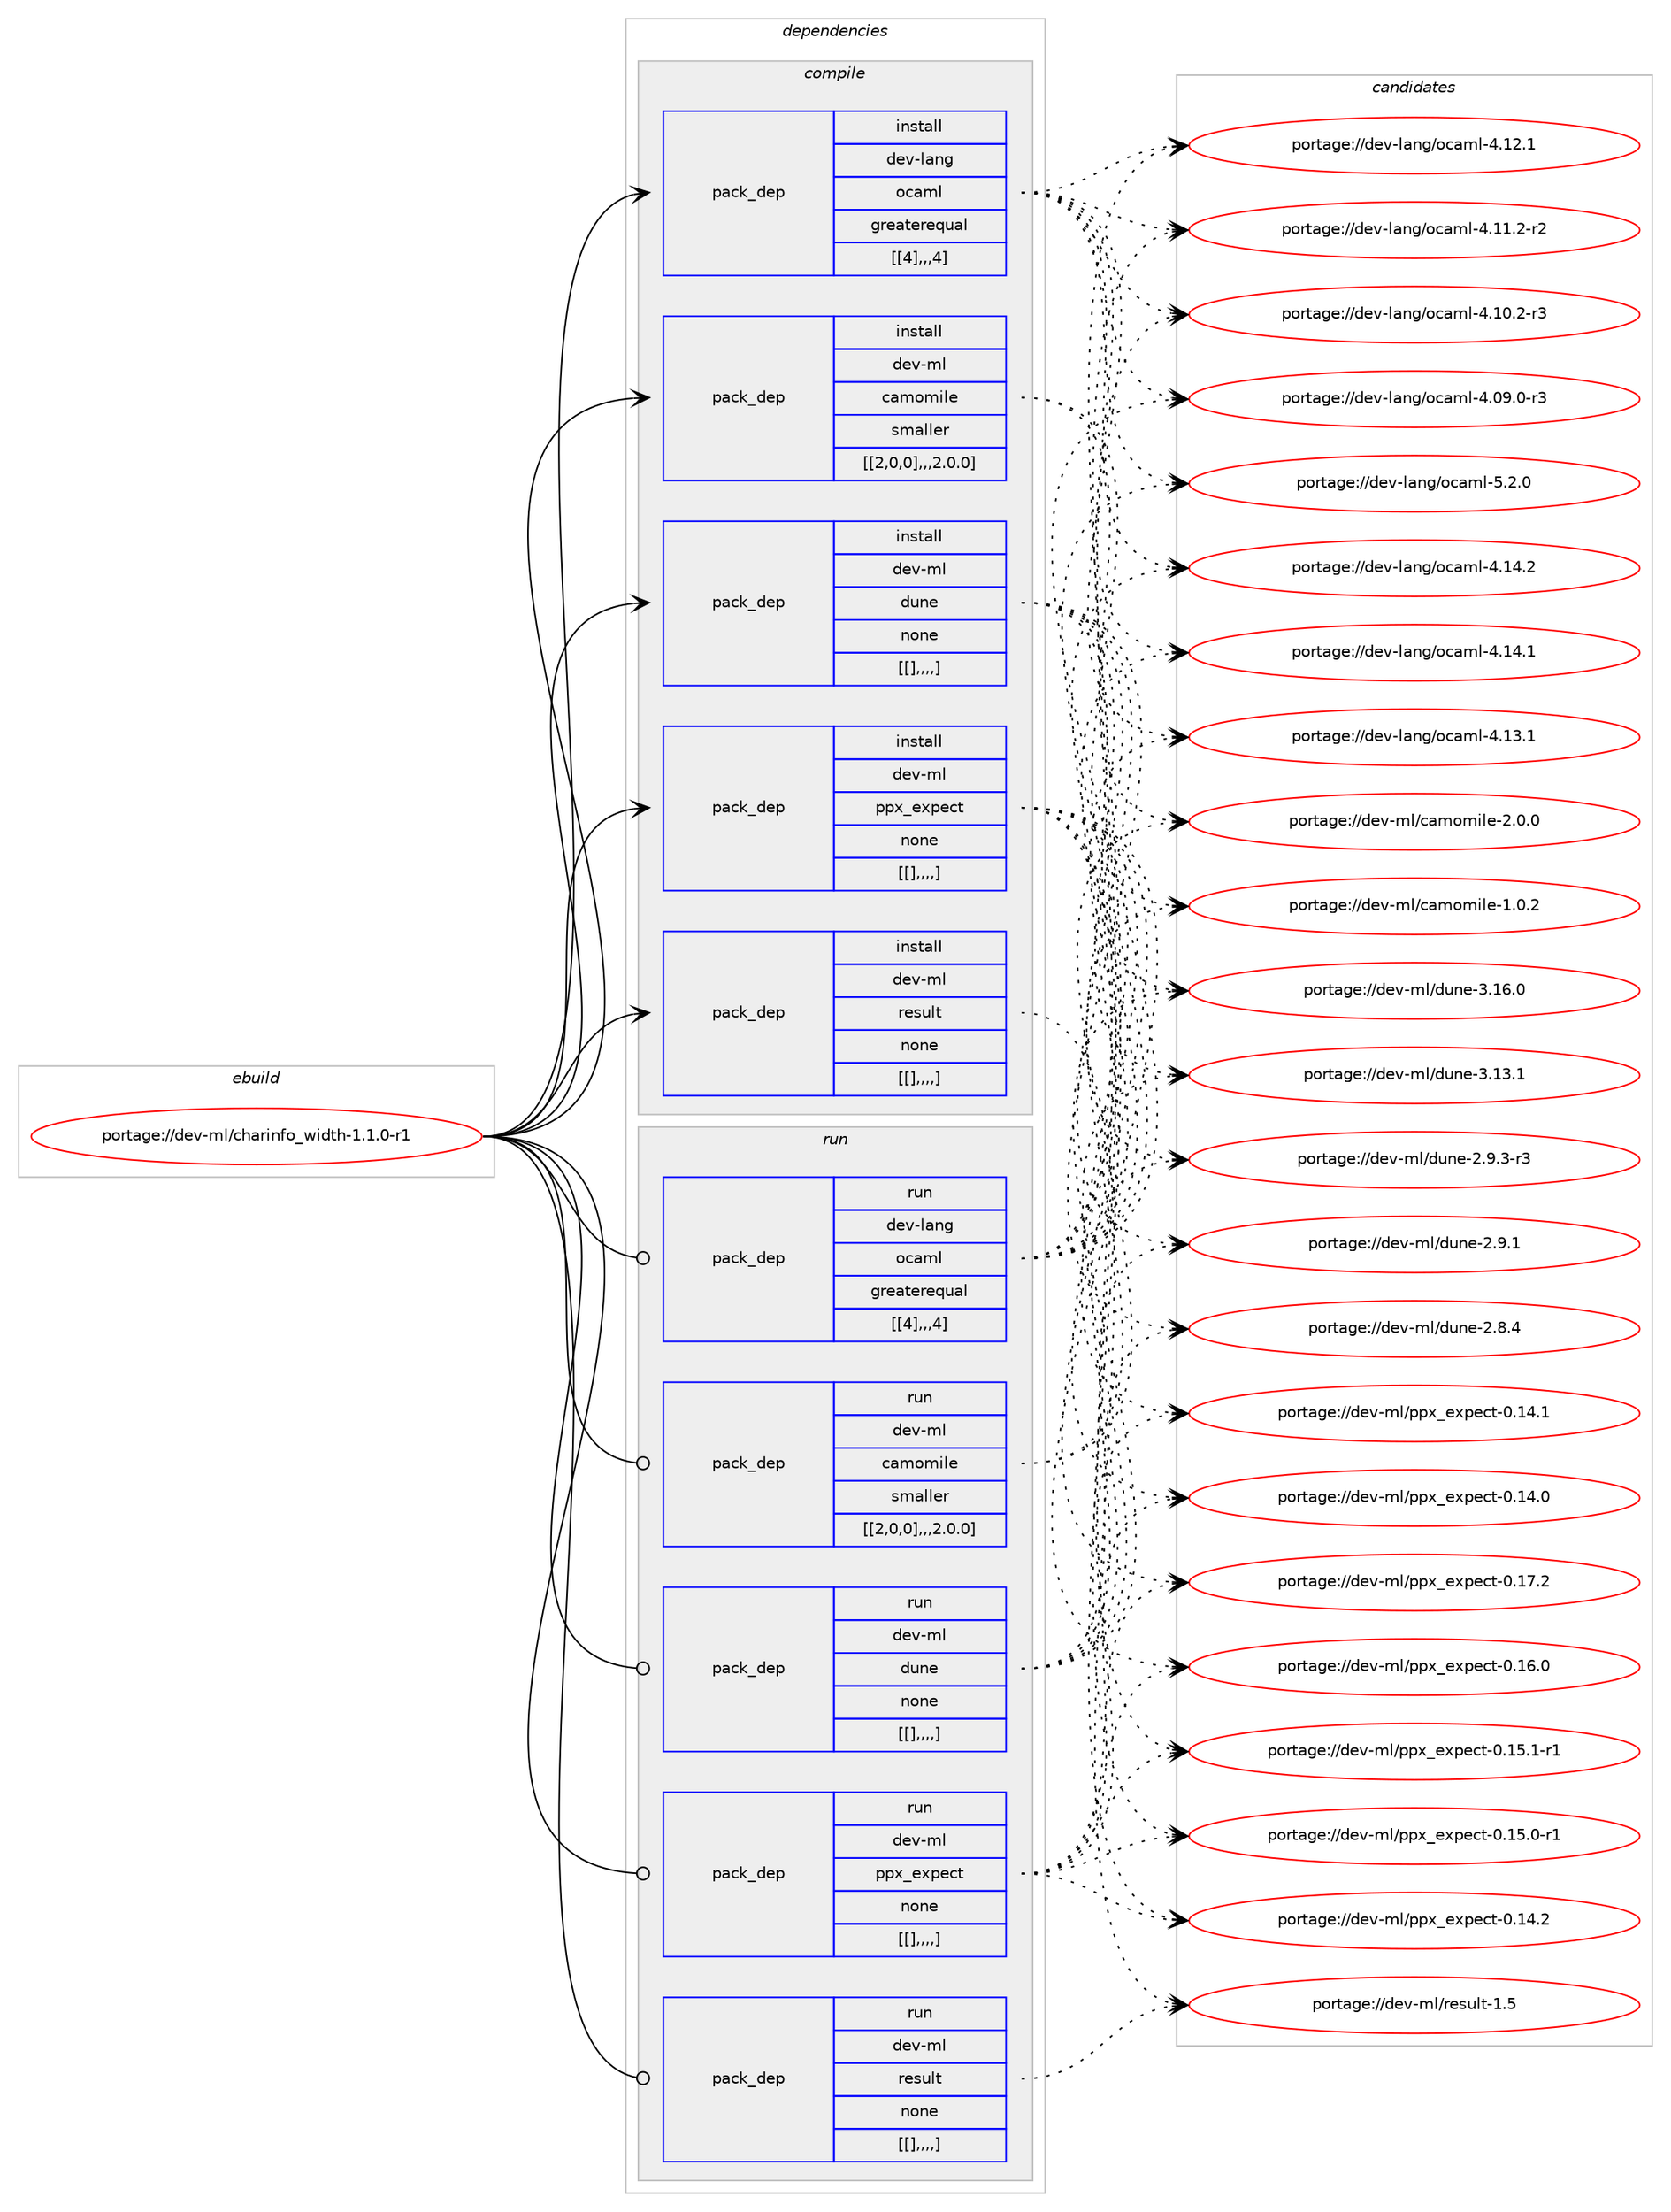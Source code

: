 digraph prolog {

# *************
# Graph options
# *************

newrank=true;
concentrate=true;
compound=true;
graph [rankdir=LR,fontname=Helvetica,fontsize=10,ranksep=1.5];#, ranksep=2.5, nodesep=0.2];
edge  [arrowhead=vee];
node  [fontname=Helvetica,fontsize=10];

# **********
# The ebuild
# **********

subgraph cluster_leftcol {
color=gray;
label=<<i>ebuild</i>>;
id [label="portage://dev-ml/charinfo_width-1.1.0-r1", color=red, width=4, href="../dev-ml/charinfo_width-1.1.0-r1.svg"];
}

# ****************
# The dependencies
# ****************

subgraph cluster_midcol {
color=gray;
label=<<i>dependencies</i>>;
subgraph cluster_compile {
fillcolor="#eeeeee";
style=filled;
label=<<i>compile</i>>;
subgraph pack89419 {
dependency121758 [label=<<TABLE BORDER="0" CELLBORDER="1" CELLSPACING="0" CELLPADDING="4" WIDTH="220"><TR><TD ROWSPAN="6" CELLPADDING="30">pack_dep</TD></TR><TR><TD WIDTH="110">install</TD></TR><TR><TD>dev-lang</TD></TR><TR><TD>ocaml</TD></TR><TR><TD>greaterequal</TD></TR><TR><TD>[[4],,,4]</TD></TR></TABLE>>, shape=none, color=blue];
}
id:e -> dependency121758:w [weight=20,style="solid",arrowhead="vee"];
subgraph pack89439 {
dependency121779 [label=<<TABLE BORDER="0" CELLBORDER="1" CELLSPACING="0" CELLPADDING="4" WIDTH="220"><TR><TD ROWSPAN="6" CELLPADDING="30">pack_dep</TD></TR><TR><TD WIDTH="110">install</TD></TR><TR><TD>dev-ml</TD></TR><TR><TD>camomile</TD></TR><TR><TD>smaller</TD></TR><TR><TD>[[2,0,0],,,2.0.0]</TD></TR></TABLE>>, shape=none, color=blue];
}
id:e -> dependency121779:w [weight=20,style="solid",arrowhead="vee"];
subgraph pack89480 {
dependency121829 [label=<<TABLE BORDER="0" CELLBORDER="1" CELLSPACING="0" CELLPADDING="4" WIDTH="220"><TR><TD ROWSPAN="6" CELLPADDING="30">pack_dep</TD></TR><TR><TD WIDTH="110">install</TD></TR><TR><TD>dev-ml</TD></TR><TR><TD>dune</TD></TR><TR><TD>none</TD></TR><TR><TD>[[],,,,]</TD></TR></TABLE>>, shape=none, color=blue];
}
id:e -> dependency121829:w [weight=20,style="solid",arrowhead="vee"];
subgraph pack89496 {
dependency121877 [label=<<TABLE BORDER="0" CELLBORDER="1" CELLSPACING="0" CELLPADDING="4" WIDTH="220"><TR><TD ROWSPAN="6" CELLPADDING="30">pack_dep</TD></TR><TR><TD WIDTH="110">install</TD></TR><TR><TD>dev-ml</TD></TR><TR><TD>ppx_expect</TD></TR><TR><TD>none</TD></TR><TR><TD>[[],,,,]</TD></TR></TABLE>>, shape=none, color=blue];
}
id:e -> dependency121877:w [weight=20,style="solid",arrowhead="vee"];
subgraph pack89558 {
dependency121910 [label=<<TABLE BORDER="0" CELLBORDER="1" CELLSPACING="0" CELLPADDING="4" WIDTH="220"><TR><TD ROWSPAN="6" CELLPADDING="30">pack_dep</TD></TR><TR><TD WIDTH="110">install</TD></TR><TR><TD>dev-ml</TD></TR><TR><TD>result</TD></TR><TR><TD>none</TD></TR><TR><TD>[[],,,,]</TD></TR></TABLE>>, shape=none, color=blue];
}
id:e -> dependency121910:w [weight=20,style="solid",arrowhead="vee"];
}
subgraph cluster_compileandrun {
fillcolor="#eeeeee";
style=filled;
label=<<i>compile and run</i>>;
}
subgraph cluster_run {
fillcolor="#eeeeee";
style=filled;
label=<<i>run</i>>;
subgraph pack89593 {
dependency121932 [label=<<TABLE BORDER="0" CELLBORDER="1" CELLSPACING="0" CELLPADDING="4" WIDTH="220"><TR><TD ROWSPAN="6" CELLPADDING="30">pack_dep</TD></TR><TR><TD WIDTH="110">run</TD></TR><TR><TD>dev-lang</TD></TR><TR><TD>ocaml</TD></TR><TR><TD>greaterequal</TD></TR><TR><TD>[[4],,,4]</TD></TR></TABLE>>, shape=none, color=blue];
}
id:e -> dependency121932:w [weight=20,style="solid",arrowhead="odot"];
subgraph pack89653 {
dependency122102 [label=<<TABLE BORDER="0" CELLBORDER="1" CELLSPACING="0" CELLPADDING="4" WIDTH="220"><TR><TD ROWSPAN="6" CELLPADDING="30">pack_dep</TD></TR><TR><TD WIDTH="110">run</TD></TR><TR><TD>dev-ml</TD></TR><TR><TD>camomile</TD></TR><TR><TD>smaller</TD></TR><TR><TD>[[2,0,0],,,2.0.0]</TD></TR></TABLE>>, shape=none, color=blue];
}
id:e -> dependency122102:w [weight=20,style="solid",arrowhead="odot"];
subgraph pack89759 {
dependency122108 [label=<<TABLE BORDER="0" CELLBORDER="1" CELLSPACING="0" CELLPADDING="4" WIDTH="220"><TR><TD ROWSPAN="6" CELLPADDING="30">pack_dep</TD></TR><TR><TD WIDTH="110">run</TD></TR><TR><TD>dev-ml</TD></TR><TR><TD>dune</TD></TR><TR><TD>none</TD></TR><TR><TD>[[],,,,]</TD></TR></TABLE>>, shape=none, color=blue];
}
id:e -> dependency122108:w [weight=20,style="solid",arrowhead="odot"];
subgraph pack89766 {
dependency122115 [label=<<TABLE BORDER="0" CELLBORDER="1" CELLSPACING="0" CELLPADDING="4" WIDTH="220"><TR><TD ROWSPAN="6" CELLPADDING="30">pack_dep</TD></TR><TR><TD WIDTH="110">run</TD></TR><TR><TD>dev-ml</TD></TR><TR><TD>ppx_expect</TD></TR><TR><TD>none</TD></TR><TR><TD>[[],,,,]</TD></TR></TABLE>>, shape=none, color=blue];
}
id:e -> dependency122115:w [weight=20,style="solid",arrowhead="odot"];
subgraph pack89773 {
dependency122123 [label=<<TABLE BORDER="0" CELLBORDER="1" CELLSPACING="0" CELLPADDING="4" WIDTH="220"><TR><TD ROWSPAN="6" CELLPADDING="30">pack_dep</TD></TR><TR><TD WIDTH="110">run</TD></TR><TR><TD>dev-ml</TD></TR><TR><TD>result</TD></TR><TR><TD>none</TD></TR><TR><TD>[[],,,,]</TD></TR></TABLE>>, shape=none, color=blue];
}
id:e -> dependency122123:w [weight=20,style="solid",arrowhead="odot"];
}
}

# **************
# The candidates
# **************

subgraph cluster_choices {
rank=same;
color=gray;
label=<<i>candidates</i>>;

subgraph choice88959 {
color=black;
nodesep=1;
choice1001011184510897110103471119997109108455346504648 [label="portage://dev-lang/ocaml-5.2.0", color=red, width=4,href="../dev-lang/ocaml-5.2.0.svg"];
choice100101118451089711010347111999710910845524649524650 [label="portage://dev-lang/ocaml-4.14.2", color=red, width=4,href="../dev-lang/ocaml-4.14.2.svg"];
choice100101118451089711010347111999710910845524649524649 [label="portage://dev-lang/ocaml-4.14.1", color=red, width=4,href="../dev-lang/ocaml-4.14.1.svg"];
choice100101118451089711010347111999710910845524649514649 [label="portage://dev-lang/ocaml-4.13.1", color=red, width=4,href="../dev-lang/ocaml-4.13.1.svg"];
choice100101118451089711010347111999710910845524649504649 [label="portage://dev-lang/ocaml-4.12.1", color=red, width=4,href="../dev-lang/ocaml-4.12.1.svg"];
choice1001011184510897110103471119997109108455246494946504511450 [label="portage://dev-lang/ocaml-4.11.2-r2", color=red, width=4,href="../dev-lang/ocaml-4.11.2-r2.svg"];
choice1001011184510897110103471119997109108455246494846504511451 [label="portage://dev-lang/ocaml-4.10.2-r3", color=red, width=4,href="../dev-lang/ocaml-4.10.2-r3.svg"];
choice1001011184510897110103471119997109108455246485746484511451 [label="portage://dev-lang/ocaml-4.09.0-r3", color=red, width=4,href="../dev-lang/ocaml-4.09.0-r3.svg"];
dependency121758:e -> choice1001011184510897110103471119997109108455346504648:w [style=dotted,weight="100"];
dependency121758:e -> choice100101118451089711010347111999710910845524649524650:w [style=dotted,weight="100"];
dependency121758:e -> choice100101118451089711010347111999710910845524649524649:w [style=dotted,weight="100"];
dependency121758:e -> choice100101118451089711010347111999710910845524649514649:w [style=dotted,weight="100"];
dependency121758:e -> choice100101118451089711010347111999710910845524649504649:w [style=dotted,weight="100"];
dependency121758:e -> choice1001011184510897110103471119997109108455246494946504511450:w [style=dotted,weight="100"];
dependency121758:e -> choice1001011184510897110103471119997109108455246494846504511451:w [style=dotted,weight="100"];
dependency121758:e -> choice1001011184510897110103471119997109108455246485746484511451:w [style=dotted,weight="100"];
}
subgraph choice88962 {
color=black;
nodesep=1;
choice10010111845109108479997109111109105108101455046484648 [label="portage://dev-ml/camomile-2.0.0", color=red, width=4,href="../dev-ml/camomile-2.0.0.svg"];
choice10010111845109108479997109111109105108101454946484650 [label="portage://dev-ml/camomile-1.0.2", color=red, width=4,href="../dev-ml/camomile-1.0.2.svg"];
dependency121779:e -> choice10010111845109108479997109111109105108101455046484648:w [style=dotted,weight="100"];
dependency121779:e -> choice10010111845109108479997109111109105108101454946484650:w [style=dotted,weight="100"];
}
subgraph choice88977 {
color=black;
nodesep=1;
choice100101118451091084710011711010145514649544648 [label="portage://dev-ml/dune-3.16.0", color=red, width=4,href="../dev-ml/dune-3.16.0.svg"];
choice100101118451091084710011711010145514649514649 [label="portage://dev-ml/dune-3.13.1", color=red, width=4,href="../dev-ml/dune-3.13.1.svg"];
choice10010111845109108471001171101014550465746514511451 [label="portage://dev-ml/dune-2.9.3-r3", color=red, width=4,href="../dev-ml/dune-2.9.3-r3.svg"];
choice1001011184510910847100117110101455046574649 [label="portage://dev-ml/dune-2.9.1", color=red, width=4,href="../dev-ml/dune-2.9.1.svg"];
choice1001011184510910847100117110101455046564652 [label="portage://dev-ml/dune-2.8.4", color=red, width=4,href="../dev-ml/dune-2.8.4.svg"];
dependency121829:e -> choice100101118451091084710011711010145514649544648:w [style=dotted,weight="100"];
dependency121829:e -> choice100101118451091084710011711010145514649514649:w [style=dotted,weight="100"];
dependency121829:e -> choice10010111845109108471001171101014550465746514511451:w [style=dotted,weight="100"];
dependency121829:e -> choice1001011184510910847100117110101455046574649:w [style=dotted,weight="100"];
dependency121829:e -> choice1001011184510910847100117110101455046564652:w [style=dotted,weight="100"];
}
subgraph choice89003 {
color=black;
nodesep=1;
choice1001011184510910847112112120951011201121019911645484649554650 [label="portage://dev-ml/ppx_expect-0.17.2", color=red, width=4,href="../dev-ml/ppx_expect-0.17.2.svg"];
choice1001011184510910847112112120951011201121019911645484649544648 [label="portage://dev-ml/ppx_expect-0.16.0", color=red, width=4,href="../dev-ml/ppx_expect-0.16.0.svg"];
choice10010111845109108471121121209510112011210199116454846495346494511449 [label="portage://dev-ml/ppx_expect-0.15.1-r1", color=red, width=4,href="../dev-ml/ppx_expect-0.15.1-r1.svg"];
choice10010111845109108471121121209510112011210199116454846495346484511449 [label="portage://dev-ml/ppx_expect-0.15.0-r1", color=red, width=4,href="../dev-ml/ppx_expect-0.15.0-r1.svg"];
choice1001011184510910847112112120951011201121019911645484649524650 [label="portage://dev-ml/ppx_expect-0.14.2", color=red, width=4,href="../dev-ml/ppx_expect-0.14.2.svg"];
choice1001011184510910847112112120951011201121019911645484649524649 [label="portage://dev-ml/ppx_expect-0.14.1", color=red, width=4,href="../dev-ml/ppx_expect-0.14.1.svg"];
choice1001011184510910847112112120951011201121019911645484649524648 [label="portage://dev-ml/ppx_expect-0.14.0", color=red, width=4,href="../dev-ml/ppx_expect-0.14.0.svg"];
dependency121877:e -> choice1001011184510910847112112120951011201121019911645484649554650:w [style=dotted,weight="100"];
dependency121877:e -> choice1001011184510910847112112120951011201121019911645484649544648:w [style=dotted,weight="100"];
dependency121877:e -> choice10010111845109108471121121209510112011210199116454846495346494511449:w [style=dotted,weight="100"];
dependency121877:e -> choice10010111845109108471121121209510112011210199116454846495346484511449:w [style=dotted,weight="100"];
dependency121877:e -> choice1001011184510910847112112120951011201121019911645484649524650:w [style=dotted,weight="100"];
dependency121877:e -> choice1001011184510910847112112120951011201121019911645484649524649:w [style=dotted,weight="100"];
dependency121877:e -> choice1001011184510910847112112120951011201121019911645484649524648:w [style=dotted,weight="100"];
}
subgraph choice89018 {
color=black;
nodesep=1;
choice100101118451091084711410111511710811645494653 [label="portage://dev-ml/result-1.5", color=red, width=4,href="../dev-ml/result-1.5.svg"];
dependency121910:e -> choice100101118451091084711410111511710811645494653:w [style=dotted,weight="100"];
}
subgraph choice89020 {
color=black;
nodesep=1;
choice1001011184510897110103471119997109108455346504648 [label="portage://dev-lang/ocaml-5.2.0", color=red, width=4,href="../dev-lang/ocaml-5.2.0.svg"];
choice100101118451089711010347111999710910845524649524650 [label="portage://dev-lang/ocaml-4.14.2", color=red, width=4,href="../dev-lang/ocaml-4.14.2.svg"];
choice100101118451089711010347111999710910845524649524649 [label="portage://dev-lang/ocaml-4.14.1", color=red, width=4,href="../dev-lang/ocaml-4.14.1.svg"];
choice100101118451089711010347111999710910845524649514649 [label="portage://dev-lang/ocaml-4.13.1", color=red, width=4,href="../dev-lang/ocaml-4.13.1.svg"];
choice100101118451089711010347111999710910845524649504649 [label="portage://dev-lang/ocaml-4.12.1", color=red, width=4,href="../dev-lang/ocaml-4.12.1.svg"];
choice1001011184510897110103471119997109108455246494946504511450 [label="portage://dev-lang/ocaml-4.11.2-r2", color=red, width=4,href="../dev-lang/ocaml-4.11.2-r2.svg"];
choice1001011184510897110103471119997109108455246494846504511451 [label="portage://dev-lang/ocaml-4.10.2-r3", color=red, width=4,href="../dev-lang/ocaml-4.10.2-r3.svg"];
choice1001011184510897110103471119997109108455246485746484511451 [label="portage://dev-lang/ocaml-4.09.0-r3", color=red, width=4,href="../dev-lang/ocaml-4.09.0-r3.svg"];
dependency121932:e -> choice1001011184510897110103471119997109108455346504648:w [style=dotted,weight="100"];
dependency121932:e -> choice100101118451089711010347111999710910845524649524650:w [style=dotted,weight="100"];
dependency121932:e -> choice100101118451089711010347111999710910845524649524649:w [style=dotted,weight="100"];
dependency121932:e -> choice100101118451089711010347111999710910845524649514649:w [style=dotted,weight="100"];
dependency121932:e -> choice100101118451089711010347111999710910845524649504649:w [style=dotted,weight="100"];
dependency121932:e -> choice1001011184510897110103471119997109108455246494946504511450:w [style=dotted,weight="100"];
dependency121932:e -> choice1001011184510897110103471119997109108455246494846504511451:w [style=dotted,weight="100"];
dependency121932:e -> choice1001011184510897110103471119997109108455246485746484511451:w [style=dotted,weight="100"];
}
subgraph choice89059 {
color=black;
nodesep=1;
choice10010111845109108479997109111109105108101455046484648 [label="portage://dev-ml/camomile-2.0.0", color=red, width=4,href="../dev-ml/camomile-2.0.0.svg"];
choice10010111845109108479997109111109105108101454946484650 [label="portage://dev-ml/camomile-1.0.2", color=red, width=4,href="../dev-ml/camomile-1.0.2.svg"];
dependency122102:e -> choice10010111845109108479997109111109105108101455046484648:w [style=dotted,weight="100"];
dependency122102:e -> choice10010111845109108479997109111109105108101454946484650:w [style=dotted,weight="100"];
}
subgraph choice89080 {
color=black;
nodesep=1;
choice100101118451091084710011711010145514649544648 [label="portage://dev-ml/dune-3.16.0", color=red, width=4,href="../dev-ml/dune-3.16.0.svg"];
choice100101118451091084710011711010145514649514649 [label="portage://dev-ml/dune-3.13.1", color=red, width=4,href="../dev-ml/dune-3.13.1.svg"];
choice10010111845109108471001171101014550465746514511451 [label="portage://dev-ml/dune-2.9.3-r3", color=red, width=4,href="../dev-ml/dune-2.9.3-r3.svg"];
choice1001011184510910847100117110101455046574649 [label="portage://dev-ml/dune-2.9.1", color=red, width=4,href="../dev-ml/dune-2.9.1.svg"];
choice1001011184510910847100117110101455046564652 [label="portage://dev-ml/dune-2.8.4", color=red, width=4,href="../dev-ml/dune-2.8.4.svg"];
dependency122108:e -> choice100101118451091084710011711010145514649544648:w [style=dotted,weight="100"];
dependency122108:e -> choice100101118451091084710011711010145514649514649:w [style=dotted,weight="100"];
dependency122108:e -> choice10010111845109108471001171101014550465746514511451:w [style=dotted,weight="100"];
dependency122108:e -> choice1001011184510910847100117110101455046574649:w [style=dotted,weight="100"];
dependency122108:e -> choice1001011184510910847100117110101455046564652:w [style=dotted,weight="100"];
}
subgraph choice89084 {
color=black;
nodesep=1;
choice1001011184510910847112112120951011201121019911645484649554650 [label="portage://dev-ml/ppx_expect-0.17.2", color=red, width=4,href="../dev-ml/ppx_expect-0.17.2.svg"];
choice1001011184510910847112112120951011201121019911645484649544648 [label="portage://dev-ml/ppx_expect-0.16.0", color=red, width=4,href="../dev-ml/ppx_expect-0.16.0.svg"];
choice10010111845109108471121121209510112011210199116454846495346494511449 [label="portage://dev-ml/ppx_expect-0.15.1-r1", color=red, width=4,href="../dev-ml/ppx_expect-0.15.1-r1.svg"];
choice10010111845109108471121121209510112011210199116454846495346484511449 [label="portage://dev-ml/ppx_expect-0.15.0-r1", color=red, width=4,href="../dev-ml/ppx_expect-0.15.0-r1.svg"];
choice1001011184510910847112112120951011201121019911645484649524650 [label="portage://dev-ml/ppx_expect-0.14.2", color=red, width=4,href="../dev-ml/ppx_expect-0.14.2.svg"];
choice1001011184510910847112112120951011201121019911645484649524649 [label="portage://dev-ml/ppx_expect-0.14.1", color=red, width=4,href="../dev-ml/ppx_expect-0.14.1.svg"];
choice1001011184510910847112112120951011201121019911645484649524648 [label="portage://dev-ml/ppx_expect-0.14.0", color=red, width=4,href="../dev-ml/ppx_expect-0.14.0.svg"];
dependency122115:e -> choice1001011184510910847112112120951011201121019911645484649554650:w [style=dotted,weight="100"];
dependency122115:e -> choice1001011184510910847112112120951011201121019911645484649544648:w [style=dotted,weight="100"];
dependency122115:e -> choice10010111845109108471121121209510112011210199116454846495346494511449:w [style=dotted,weight="100"];
dependency122115:e -> choice10010111845109108471121121209510112011210199116454846495346484511449:w [style=dotted,weight="100"];
dependency122115:e -> choice1001011184510910847112112120951011201121019911645484649524650:w [style=dotted,weight="100"];
dependency122115:e -> choice1001011184510910847112112120951011201121019911645484649524649:w [style=dotted,weight="100"];
dependency122115:e -> choice1001011184510910847112112120951011201121019911645484649524648:w [style=dotted,weight="100"];
}
subgraph choice89119 {
color=black;
nodesep=1;
choice100101118451091084711410111511710811645494653 [label="portage://dev-ml/result-1.5", color=red, width=4,href="../dev-ml/result-1.5.svg"];
dependency122123:e -> choice100101118451091084711410111511710811645494653:w [style=dotted,weight="100"];
}
}

}
